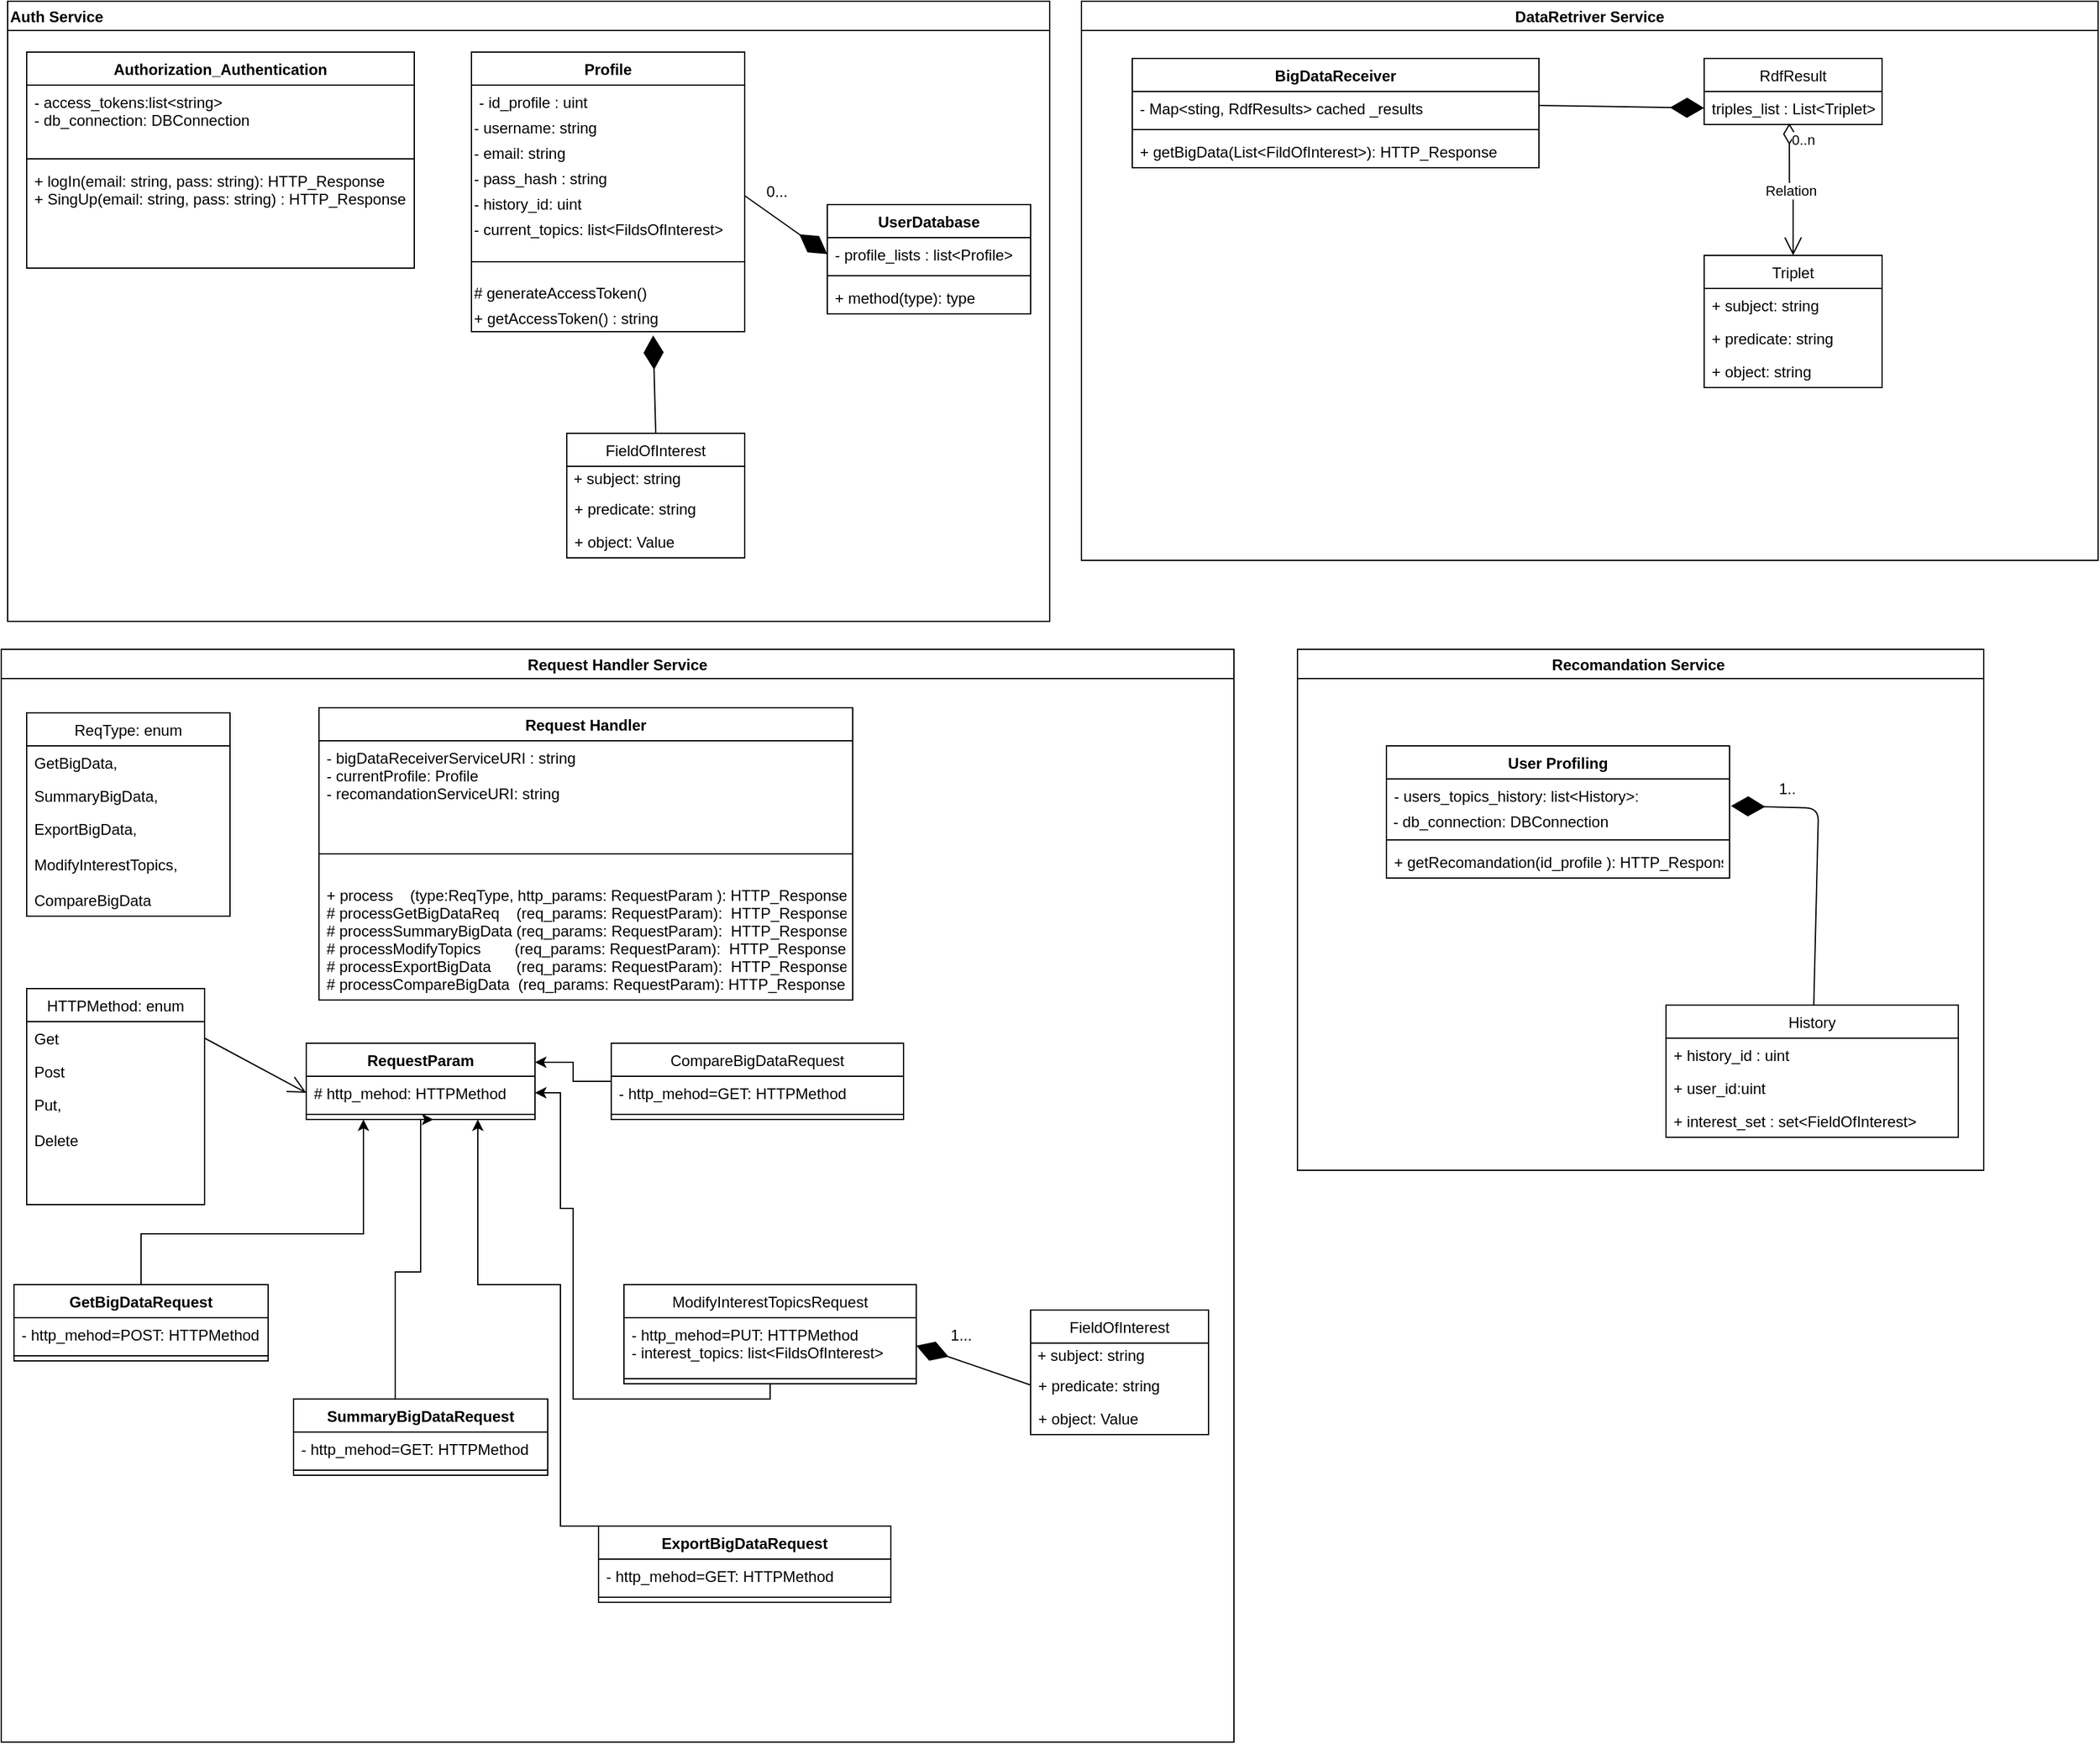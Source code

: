 <mxfile version="13.9.9" type="device"><diagram name="Page-1" id="c4acf3e9-155e-7222-9cf6-157b1a14988f"><mxGraphModel dx="1422" dy="822" grid="1" gridSize="10" guides="1" tooltips="1" connect="1" arrows="1" fold="1" page="1" pageScale="1" pageWidth="850" pageHeight="1100" background="#ffffff" math="0" shadow="0"><root><mxCell id="0"/><mxCell id="1" parent="0"/><mxCell id="h9MEE5Jr2Y2PCA9O-NVs-34" value="Auth Service " style="swimlane;align=left;" parent="1" vertex="1"><mxGeometry x="15" y="20" width="820" height="488" as="geometry"/></mxCell><mxCell id="h9MEE5Jr2Y2PCA9O-NVs-1" value="Authorization_Authentication" style="swimlane;fontStyle=1;align=center;verticalAlign=top;childLayout=stackLayout;horizontal=1;startSize=26;horizontalStack=0;resizeParent=1;resizeParentMax=0;resizeLast=0;collapsible=1;marginBottom=0;" parent="h9MEE5Jr2Y2PCA9O-NVs-34" vertex="1"><mxGeometry x="15" y="40" width="305" height="170" as="geometry"/></mxCell><mxCell id="h9MEE5Jr2Y2PCA9O-NVs-2" value="- access_tokens:list&lt;string&gt;&#10;- db_connection: DBConnection" style="text;strokeColor=none;fillColor=none;align=left;verticalAlign=top;spacingLeft=4;spacingRight=4;overflow=hidden;rotatable=0;points=[[0,0.5],[1,0.5]];portConstraint=eastwest;" parent="h9MEE5Jr2Y2PCA9O-NVs-1" vertex="1"><mxGeometry y="26" width="305" height="54" as="geometry"/></mxCell><mxCell id="h9MEE5Jr2Y2PCA9O-NVs-3" value="" style="line;strokeWidth=1;fillColor=none;align=left;verticalAlign=middle;spacingTop=-1;spacingLeft=3;spacingRight=3;rotatable=0;labelPosition=right;points=[];portConstraint=eastwest;" parent="h9MEE5Jr2Y2PCA9O-NVs-1" vertex="1"><mxGeometry y="80" width="305" height="8" as="geometry"/></mxCell><mxCell id="h9MEE5Jr2Y2PCA9O-NVs-4" value="+ logIn(email: string, pass: string): HTTP_Response&#10;+ SingUp(email: string, pass: string) : HTTP_Response&#10;" style="text;strokeColor=none;fillColor=none;align=left;verticalAlign=top;spacingLeft=4;spacingRight=4;overflow=hidden;rotatable=0;points=[[0,0.5],[1,0.5]];portConstraint=eastwest;" parent="h9MEE5Jr2Y2PCA9O-NVs-1" vertex="1"><mxGeometry y="88" width="305" height="82" as="geometry"/></mxCell><mxCell id="h9MEE5Jr2Y2PCA9O-NVs-5" value="Profile" style="swimlane;fontStyle=1;align=center;verticalAlign=top;childLayout=stackLayout;horizontal=1;startSize=26;horizontalStack=0;resizeParent=1;resizeParentMax=0;resizeLast=0;collapsible=1;marginBottom=0;" parent="h9MEE5Jr2Y2PCA9O-NVs-34" vertex="1"><mxGeometry x="365" y="40" width="215" height="220" as="geometry"/></mxCell><mxCell id="h9MEE5Jr2Y2PCA9O-NVs-17" value="- id_profile : uint&#10;" style="text;strokeColor=none;fillColor=none;align=left;verticalAlign=top;spacingLeft=4;spacingRight=4;overflow=hidden;rotatable=0;points=[[0,0.5],[1,0.5]];portConstraint=eastwest;" parent="h9MEE5Jr2Y2PCA9O-NVs-5" vertex="1"><mxGeometry y="26" width="215" height="24" as="geometry"/></mxCell><mxCell id="nS12aVtoFjTtKT_K1Ies-8" value="&lt;span&gt;- username: string&lt;/span&gt;" style="text;html=1;align=left;verticalAlign=middle;resizable=0;points=[];autosize=1;" vertex="1" parent="h9MEE5Jr2Y2PCA9O-NVs-5"><mxGeometry y="50" width="215" height="20" as="geometry"/></mxCell><mxCell id="nS12aVtoFjTtKT_K1Ies-11" value="- email: string" style="text;html=1;align=left;verticalAlign=middle;resizable=0;points=[];autosize=1;" vertex="1" parent="h9MEE5Jr2Y2PCA9O-NVs-5"><mxGeometry y="70" width="215" height="20" as="geometry"/></mxCell><mxCell id="nS12aVtoFjTtKT_K1Ies-9" value="&lt;span&gt;- pass_hash : string&lt;/span&gt;" style="text;html=1;align=left;verticalAlign=middle;resizable=0;points=[];autosize=1;" vertex="1" parent="h9MEE5Jr2Y2PCA9O-NVs-5"><mxGeometry y="90" width="215" height="20" as="geometry"/></mxCell><mxCell id="nS12aVtoFjTtKT_K1Ies-14" value="- history_id: uint&amp;nbsp;" style="text;html=1;align=left;verticalAlign=middle;resizable=0;points=[];autosize=1;" vertex="1" parent="h9MEE5Jr2Y2PCA9O-NVs-5"><mxGeometry y="110" width="215" height="20" as="geometry"/></mxCell><mxCell id="nS12aVtoFjTtKT_K1Ies-76" value="&lt;span&gt;- current_topics: list&amp;lt;FildsOfInterest&amp;gt;&lt;/span&gt;" style="text;html=1;align=left;verticalAlign=middle;resizable=0;points=[];autosize=1;" vertex="1" parent="h9MEE5Jr2Y2PCA9O-NVs-5"><mxGeometry y="130" width="215" height="20" as="geometry"/></mxCell><mxCell id="h9MEE5Jr2Y2PCA9O-NVs-7" value="" style="line;strokeWidth=1;fillColor=none;align=left;verticalAlign=middle;spacingTop=-1;spacingLeft=3;spacingRight=3;rotatable=0;labelPosition=right;points=[];portConstraint=eastwest;" parent="h9MEE5Jr2Y2PCA9O-NVs-5" vertex="1"><mxGeometry y="150" width="215" height="30" as="geometry"/></mxCell><mxCell id="nS12aVtoFjTtKT_K1Ies-86" value="# generateAccessToken()" style="text;html=1;align=left;verticalAlign=middle;resizable=0;points=[];autosize=1;" vertex="1" parent="h9MEE5Jr2Y2PCA9O-NVs-5"><mxGeometry y="180" width="215" height="20" as="geometry"/></mxCell><mxCell id="nS12aVtoFjTtKT_K1Ies-85" value="+ getAccessToken() : string" style="text;html=1;align=left;verticalAlign=middle;resizable=0;points=[];autosize=1;" vertex="1" parent="h9MEE5Jr2Y2PCA9O-NVs-5"><mxGeometry y="200" width="215" height="20" as="geometry"/></mxCell><mxCell id="nS12aVtoFjTtKT_K1Ies-48" value="0..." style="text;html=1;align=center;verticalAlign=middle;resizable=0;points=[];autosize=1;" vertex="1" parent="h9MEE5Jr2Y2PCA9O-NVs-34"><mxGeometry x="590" y="140" width="30" height="20" as="geometry"/></mxCell><mxCell id="nS12aVtoFjTtKT_K1Ies-43" value="UserDatabase" style="swimlane;fontStyle=1;align=center;verticalAlign=top;childLayout=stackLayout;horizontal=1;startSize=26;horizontalStack=0;resizeParent=1;resizeParentMax=0;resizeLast=0;collapsible=1;marginBottom=0;" vertex="1" parent="h9MEE5Jr2Y2PCA9O-NVs-34"><mxGeometry x="645" y="160" width="160" height="86" as="geometry"/></mxCell><mxCell id="nS12aVtoFjTtKT_K1Ies-44" value="- profile_lists : list&lt;Profile&gt;" style="text;strokeColor=none;fillColor=none;align=left;verticalAlign=top;spacingLeft=4;spacingRight=4;overflow=hidden;rotatable=0;points=[[0,0.5],[1,0.5]];portConstraint=eastwest;" vertex="1" parent="nS12aVtoFjTtKT_K1Ies-43"><mxGeometry y="26" width="160" height="26" as="geometry"/></mxCell><mxCell id="nS12aVtoFjTtKT_K1Ies-45" value="" style="line;strokeWidth=1;fillColor=none;align=left;verticalAlign=middle;spacingTop=-1;spacingLeft=3;spacingRight=3;rotatable=0;labelPosition=right;points=[];portConstraint=eastwest;" vertex="1" parent="nS12aVtoFjTtKT_K1Ies-43"><mxGeometry y="52" width="160" height="8" as="geometry"/></mxCell><mxCell id="nS12aVtoFjTtKT_K1Ies-46" value="+ method(type): type" style="text;strokeColor=none;fillColor=none;align=left;verticalAlign=top;spacingLeft=4;spacingRight=4;overflow=hidden;rotatable=0;points=[[0,0.5],[1,0.5]];portConstraint=eastwest;" vertex="1" parent="nS12aVtoFjTtKT_K1Ies-43"><mxGeometry y="60" width="160" height="26" as="geometry"/></mxCell><mxCell id="nS12aVtoFjTtKT_K1Ies-47" value="" style="endArrow=diamondThin;endFill=1;endSize=24;html=1;exitX=1;exitY=0.15;exitDx=0;exitDy=0;exitPerimeter=0;entryX=0;entryY=0.5;entryDx=0;entryDy=0;" edge="1" parent="h9MEE5Jr2Y2PCA9O-NVs-34" target="nS12aVtoFjTtKT_K1Ies-44"><mxGeometry width="160" relative="1" as="geometry"><mxPoint x="580" y="153" as="sourcePoint"/><mxPoint x="600" y="290" as="targetPoint"/></mxGeometry></mxCell><mxCell id="nS12aVtoFjTtKT_K1Ies-77" value="FieldOfInterest" style="swimlane;fontStyle=0;childLayout=stackLayout;horizontal=1;startSize=26;fillColor=none;horizontalStack=0;resizeParent=1;resizeParentMax=0;resizeLast=0;collapsible=1;marginBottom=0;" vertex="1" parent="h9MEE5Jr2Y2PCA9O-NVs-34"><mxGeometry x="440" y="340" width="140" height="98" as="geometry"><mxRectangle x="435" y="400" width="100" height="26" as="alternateBounds"/></mxGeometry></mxCell><mxCell id="nS12aVtoFjTtKT_K1Ies-78" value="&amp;nbsp;+ subject: string" style="text;html=1;align=left;verticalAlign=middle;resizable=0;points=[];autosize=1;" vertex="1" parent="nS12aVtoFjTtKT_K1Ies-77"><mxGeometry y="26" width="140" height="20" as="geometry"/></mxCell><mxCell id="nS12aVtoFjTtKT_K1Ies-79" value="+ predicate: string" style="text;strokeColor=none;fillColor=none;align=left;verticalAlign=top;spacingLeft=4;spacingRight=4;overflow=hidden;rotatable=0;points=[[0,0.5],[1,0.5]];portConstraint=eastwest;" vertex="1" parent="nS12aVtoFjTtKT_K1Ies-77"><mxGeometry y="46" width="140" height="26" as="geometry"/></mxCell><mxCell id="nS12aVtoFjTtKT_K1Ies-80" value="+ object: Value" style="text;strokeColor=none;fillColor=none;align=left;verticalAlign=top;spacingLeft=4;spacingRight=4;overflow=hidden;rotatable=0;points=[[0,0.5],[1,0.5]];portConstraint=eastwest;" vertex="1" parent="nS12aVtoFjTtKT_K1Ies-77"><mxGeometry y="72" width="140" height="26" as="geometry"/></mxCell><mxCell id="nS12aVtoFjTtKT_K1Ies-83" value="" style="endArrow=diamondThin;endFill=1;endSize=24;html=1;exitX=0.5;exitY=0;exitDx=0;exitDy=0;entryX=0.665;entryY=1.075;entryDx=0;entryDy=0;entryPerimeter=0;" edge="1" parent="h9MEE5Jr2Y2PCA9O-NVs-34" source="nS12aVtoFjTtKT_K1Ies-77"><mxGeometry width="160" relative="1" as="geometry"><mxPoint x="590" y="360" as="sourcePoint"/><mxPoint x="507.975" y="263" as="targetPoint"/><Array as="points"/></mxGeometry></mxCell><mxCell id="h9MEE5Jr2Y2PCA9O-NVs-35" value="Request Handler Service" style="swimlane;" parent="1" vertex="1"><mxGeometry x="10" y="530" width="970" height="860" as="geometry"><mxRectangle x="85" y="510" width="170" height="23" as="alternateBounds"/></mxGeometry></mxCell><mxCell id="h9MEE5Jr2Y2PCA9O-NVs-22" value="ReqType: enum" style="swimlane;fontStyle=0;childLayout=stackLayout;horizontal=1;startSize=26;fillColor=none;horizontalStack=0;resizeParent=1;resizeParentMax=0;resizeLast=0;collapsible=1;marginBottom=0;" parent="h9MEE5Jr2Y2PCA9O-NVs-35" vertex="1"><mxGeometry x="20" y="50" width="160" height="160" as="geometry"/></mxCell><mxCell id="h9MEE5Jr2Y2PCA9O-NVs-23" value="GetBigData," style="text;strokeColor=none;fillColor=none;align=left;verticalAlign=top;spacingLeft=4;spacingRight=4;overflow=hidden;rotatable=0;points=[[0,0.5],[1,0.5]];portConstraint=eastwest;" parent="h9MEE5Jr2Y2PCA9O-NVs-22" vertex="1"><mxGeometry y="26" width="160" height="26" as="geometry"/></mxCell><mxCell id="h9MEE5Jr2Y2PCA9O-NVs-24" value="SummaryBigData," style="text;strokeColor=none;fillColor=none;align=left;verticalAlign=top;spacingLeft=4;spacingRight=4;overflow=hidden;rotatable=0;points=[[0,0.5],[1,0.5]];portConstraint=eastwest;" parent="h9MEE5Jr2Y2PCA9O-NVs-22" vertex="1"><mxGeometry y="52" width="160" height="26" as="geometry"/></mxCell><mxCell id="h9MEE5Jr2Y2PCA9O-NVs-25" value="ExportBigData,&#10;&#10;ModifyInterestTopics,&#10;&#10;CompareBigData" style="text;strokeColor=none;fillColor=none;align=left;verticalAlign=top;spacingLeft=4;spacingRight=4;overflow=hidden;rotatable=0;points=[[0,0.5],[1,0.5]];portConstraint=eastwest;" parent="h9MEE5Jr2Y2PCA9O-NVs-22" vertex="1"><mxGeometry y="78" width="160" height="82" as="geometry"/></mxCell><mxCell id="h9MEE5Jr2Y2PCA9O-NVs-18" value="Request Handler" style="swimlane;fontStyle=1;align=center;verticalAlign=top;childLayout=stackLayout;horizontal=1;startSize=26;horizontalStack=0;resizeParent=1;resizeParentMax=0;resizeLast=0;collapsible=1;marginBottom=0;" parent="h9MEE5Jr2Y2PCA9O-NVs-35" vertex="1"><mxGeometry x="250" y="46" width="420" height="230" as="geometry"/></mxCell><mxCell id="h9MEE5Jr2Y2PCA9O-NVs-19" value="- bigDataReceiverServiceURI : string&#10;- currentProfile: Profile&#10;- recomandationServiceURI: string" style="text;strokeColor=none;fillColor=none;align=left;verticalAlign=top;spacingLeft=4;spacingRight=4;overflow=hidden;rotatable=0;points=[[0,0.5],[1,0.5]];portConstraint=eastwest;fontStyle=0" parent="h9MEE5Jr2Y2PCA9O-NVs-18" vertex="1"><mxGeometry y="26" width="420" height="84" as="geometry"/></mxCell><mxCell id="h9MEE5Jr2Y2PCA9O-NVs-20" value="" style="line;strokeWidth=1;fillColor=none;align=left;verticalAlign=middle;spacingTop=-1;spacingLeft=3;spacingRight=3;rotatable=0;labelPosition=right;points=[];portConstraint=eastwest;" parent="h9MEE5Jr2Y2PCA9O-NVs-18" vertex="1"><mxGeometry y="110" width="420" height="10" as="geometry"/></mxCell><mxCell id="h9MEE5Jr2Y2PCA9O-NVs-21" value="&#10;+ process    (type:ReqType, http_params: RequestParam ): HTTP_Response&#10;# processGetBigDataReq    (req_params: RequestParam):  HTTP_Response&#10;# processSummaryBigData (req_params: RequestParam):  HTTP_Response&#10;# processModifyTopics        (req_params: RequestParam):  HTTP_Response&#10;# processExportBigData      (req_params: RequestParam):  HTTP_Response&#10;# processCompareBigData  (req_params: RequestParam): HTTP_Response&#10;" style="text;strokeColor=none;fillColor=none;align=left;verticalAlign=top;spacingLeft=4;spacingRight=4;overflow=hidden;rotatable=0;points=[[0,0.5],[1,0.5]];portConstraint=eastwest;" parent="h9MEE5Jr2Y2PCA9O-NVs-18" vertex="1"><mxGeometry y="120" width="420" height="110" as="geometry"/></mxCell><mxCell id="h9MEE5Jr2Y2PCA9O-NVs-9" value="FieldOfInterest" style="swimlane;fontStyle=0;childLayout=stackLayout;horizontal=1;startSize=26;fillColor=none;horizontalStack=0;resizeParent=1;resizeParentMax=0;resizeLast=0;collapsible=1;marginBottom=0;" parent="h9MEE5Jr2Y2PCA9O-NVs-35" vertex="1"><mxGeometry x="810" y="520" width="140" height="98" as="geometry"><mxRectangle x="435" y="400" width="100" height="26" as="alternateBounds"/></mxGeometry></mxCell><mxCell id="nS12aVtoFjTtKT_K1Ies-75" value="&amp;nbsp;+ subject: string" style="text;html=1;align=left;verticalAlign=middle;resizable=0;points=[];autosize=1;" vertex="1" parent="h9MEE5Jr2Y2PCA9O-NVs-9"><mxGeometry y="26" width="140" height="20" as="geometry"/></mxCell><mxCell id="h9MEE5Jr2Y2PCA9O-NVs-10" value="+ predicate: string" style="text;strokeColor=none;fillColor=none;align=left;verticalAlign=top;spacingLeft=4;spacingRight=4;overflow=hidden;rotatable=0;points=[[0,0.5],[1,0.5]];portConstraint=eastwest;" parent="h9MEE5Jr2Y2PCA9O-NVs-9" vertex="1"><mxGeometry y="46" width="140" height="26" as="geometry"/></mxCell><mxCell id="h9MEE5Jr2Y2PCA9O-NVs-11" value="+ object: Value" style="text;strokeColor=none;fillColor=none;align=left;verticalAlign=top;spacingLeft=4;spacingRight=4;overflow=hidden;rotatable=0;points=[[0,0.5],[1,0.5]];portConstraint=eastwest;" parent="h9MEE5Jr2Y2PCA9O-NVs-9" vertex="1"><mxGeometry y="72" width="140" height="26" as="geometry"/></mxCell><mxCell id="nS12aVtoFjTtKT_K1Ies-2" value="" style="endArrow=diamondThin;endFill=1;endSize=24;html=1;exitX=0;exitY=0.5;exitDx=0;exitDy=0;entryX=1;entryY=0.5;entryDx=0;entryDy=0;" edge="1" parent="h9MEE5Jr2Y2PCA9O-NVs-35" source="h9MEE5Jr2Y2PCA9O-NVs-10" target="nS12aVtoFjTtKT_K1Ies-71"><mxGeometry width="160" relative="1" as="geometry"><mxPoint x="560" y="579" as="sourcePoint"/><mxPoint x="750" y="350" as="targetPoint"/><Array as="points"/></mxGeometry></mxCell><mxCell id="nS12aVtoFjTtKT_K1Ies-3" value="1..." style="text;html=1;align=center;verticalAlign=middle;resizable=0;points=[];autosize=1;" vertex="1" parent="h9MEE5Jr2Y2PCA9O-NVs-35"><mxGeometry x="740" y="530" width="30" height="20" as="geometry"/></mxCell><mxCell id="nS12aVtoFjTtKT_K1Ies-29" value="RequestParam" style="swimlane;fontStyle=1;align=center;verticalAlign=top;childLayout=stackLayout;horizontal=1;startSize=26;horizontalStack=0;resizeParent=1;resizeParentMax=0;resizeLast=0;collapsible=1;marginBottom=0;" vertex="1" parent="h9MEE5Jr2Y2PCA9O-NVs-35"><mxGeometry x="240" y="310" width="180" height="60" as="geometry"/></mxCell><mxCell id="nS12aVtoFjTtKT_K1Ies-30" value="# http_mehod: HTTPMethod" style="text;strokeColor=none;fillColor=none;align=left;verticalAlign=top;spacingLeft=4;spacingRight=4;overflow=hidden;rotatable=0;points=[[0,0.5],[1,0.5]];portConstraint=eastwest;" vertex="1" parent="nS12aVtoFjTtKT_K1Ies-29"><mxGeometry y="26" width="180" height="26" as="geometry"/></mxCell><mxCell id="nS12aVtoFjTtKT_K1Ies-31" value="" style="line;strokeWidth=1;fillColor=none;align=left;verticalAlign=middle;spacingTop=-1;spacingLeft=3;spacingRight=3;rotatable=0;labelPosition=right;points=[];portConstraint=eastwest;" vertex="1" parent="nS12aVtoFjTtKT_K1Ies-29"><mxGeometry y="52" width="180" height="8" as="geometry"/></mxCell><mxCell id="nS12aVtoFjTtKT_K1Ies-33" value="HTTPMethod: enum" style="swimlane;fontStyle=0;childLayout=stackLayout;horizontal=1;startSize=26;fillColor=none;horizontalStack=0;resizeParent=1;resizeParentMax=0;resizeLast=0;collapsible=1;marginBottom=0;" vertex="1" parent="h9MEE5Jr2Y2PCA9O-NVs-35"><mxGeometry x="20" y="267" width="140" height="170" as="geometry"/></mxCell><mxCell id="nS12aVtoFjTtKT_K1Ies-34" value="Get" style="text;strokeColor=none;fillColor=none;align=left;verticalAlign=top;spacingLeft=4;spacingRight=4;overflow=hidden;rotatable=0;points=[[0,0.5],[1,0.5]];portConstraint=eastwest;" vertex="1" parent="nS12aVtoFjTtKT_K1Ies-33"><mxGeometry y="26" width="140" height="26" as="geometry"/></mxCell><mxCell id="nS12aVtoFjTtKT_K1Ies-35" value="Post" style="text;strokeColor=none;fillColor=none;align=left;verticalAlign=top;spacingLeft=4;spacingRight=4;overflow=hidden;rotatable=0;points=[[0,0.5],[1,0.5]];portConstraint=eastwest;" vertex="1" parent="nS12aVtoFjTtKT_K1Ies-33"><mxGeometry y="52" width="140" height="26" as="geometry"/></mxCell><mxCell id="nS12aVtoFjTtKT_K1Ies-36" value="Put,&#10;&#10;Delete" style="text;strokeColor=none;fillColor=none;align=left;verticalAlign=top;spacingLeft=4;spacingRight=4;overflow=hidden;rotatable=0;points=[[0,0.5],[1,0.5]];portConstraint=eastwest;" vertex="1" parent="nS12aVtoFjTtKT_K1Ies-33"><mxGeometry y="78" width="140" height="92" as="geometry"/></mxCell><mxCell id="nS12aVtoFjTtKT_K1Ies-38" value="" style="endArrow=open;endFill=1;endSize=12;html=1;exitX=1;exitY=0.5;exitDx=0;exitDy=0;entryX=0;entryY=0.5;entryDx=0;entryDy=0;" edge="1" parent="h9MEE5Jr2Y2PCA9O-NVs-35" source="nS12aVtoFjTtKT_K1Ies-34" target="nS12aVtoFjTtKT_K1Ies-30"><mxGeometry width="160" relative="1" as="geometry"><mxPoint x="610" y="180" as="sourcePoint"/><mxPoint x="770" y="180" as="targetPoint"/></mxGeometry></mxCell><mxCell id="nS12aVtoFjTtKT_K1Ies-50" value="SummaryBigDataRequest" style="swimlane;fontStyle=1;align=center;verticalAlign=top;childLayout=stackLayout;horizontal=1;startSize=26;horizontalStack=0;resizeParent=1;resizeParentMax=0;resizeLast=0;collapsible=1;marginBottom=0;" vertex="1" parent="h9MEE5Jr2Y2PCA9O-NVs-35"><mxGeometry x="230" y="590" width="200" height="60" as="geometry"/></mxCell><mxCell id="nS12aVtoFjTtKT_K1Ies-51" value="- http_mehod=GET: HTTPMethod" style="text;strokeColor=none;fillColor=none;align=left;verticalAlign=top;spacingLeft=4;spacingRight=4;overflow=hidden;rotatable=0;points=[[0,0.5],[1,0.5]];portConstraint=eastwest;" vertex="1" parent="nS12aVtoFjTtKT_K1Ies-50"><mxGeometry y="26" width="200" height="26" as="geometry"/></mxCell><mxCell id="nS12aVtoFjTtKT_K1Ies-52" value="" style="line;strokeWidth=1;fillColor=none;align=left;verticalAlign=middle;spacingTop=-1;spacingLeft=3;spacingRight=3;rotatable=0;labelPosition=right;points=[];portConstraint=eastwest;" vertex="1" parent="nS12aVtoFjTtKT_K1Ies-50"><mxGeometry y="52" width="200" height="8" as="geometry"/></mxCell><mxCell id="nS12aVtoFjTtKT_K1Ies-68" style="edgeStyle=orthogonalEdgeStyle;rounded=0;orthogonalLoop=1;jettySize=auto;html=1;exitX=0;exitY=0;exitDx=0;exitDy=0;entryX=0.75;entryY=1;entryDx=0;entryDy=0;" edge="1" parent="h9MEE5Jr2Y2PCA9O-NVs-35" source="nS12aVtoFjTtKT_K1Ies-54" target="nS12aVtoFjTtKT_K1Ies-29"><mxGeometry relative="1" as="geometry"><mxPoint x="354" y="455" as="targetPoint"/><Array as="points"><mxPoint x="440" y="690"/><mxPoint x="440" y="500"/><mxPoint x="375" y="500"/></Array></mxGeometry></mxCell><mxCell id="nS12aVtoFjTtKT_K1Ies-54" value="ExportBigDataRequest" style="swimlane;fontStyle=1;align=center;verticalAlign=top;childLayout=stackLayout;horizontal=1;startSize=26;horizontalStack=0;resizeParent=1;resizeParentMax=0;resizeLast=0;collapsible=1;marginBottom=0;" vertex="1" parent="h9MEE5Jr2Y2PCA9O-NVs-35"><mxGeometry x="470" y="690" width="230" height="60" as="geometry"/></mxCell><mxCell id="nS12aVtoFjTtKT_K1Ies-55" value="- http_mehod=GET: HTTPMethod" style="text;strokeColor=none;fillColor=none;align=left;verticalAlign=top;spacingLeft=4;spacingRight=4;overflow=hidden;rotatable=0;points=[[0,0.5],[1,0.5]];portConstraint=eastwest;" vertex="1" parent="nS12aVtoFjTtKT_K1Ies-54"><mxGeometry y="26" width="230" height="26" as="geometry"/></mxCell><mxCell id="nS12aVtoFjTtKT_K1Ies-56" value="" style="line;strokeWidth=1;fillColor=none;align=left;verticalAlign=middle;spacingTop=-1;spacingLeft=3;spacingRight=3;rotatable=0;labelPosition=right;points=[];portConstraint=eastwest;" vertex="1" parent="nS12aVtoFjTtKT_K1Ies-54"><mxGeometry y="52" width="230" height="8" as="geometry"/></mxCell><mxCell id="nS12aVtoFjTtKT_K1Ies-66" style="edgeStyle=orthogonalEdgeStyle;rounded=0;orthogonalLoop=1;jettySize=auto;html=1;entryX=1;entryY=0.25;entryDx=0;entryDy=0;" edge="1" parent="h9MEE5Jr2Y2PCA9O-NVs-35" source="nS12aVtoFjTtKT_K1Ies-58" target="nS12aVtoFjTtKT_K1Ies-29"><mxGeometry relative="1" as="geometry"><mxPoint x="421.08" y="386" as="targetPoint"/></mxGeometry></mxCell><mxCell id="nS12aVtoFjTtKT_K1Ies-58" value="CompareBigDataRequest" style="swimlane;fontStyle=0;align=center;verticalAlign=top;childLayout=stackLayout;horizontal=1;startSize=26;horizontalStack=0;resizeParent=1;resizeParentMax=0;resizeLast=0;collapsible=1;marginBottom=0;" vertex="1" parent="h9MEE5Jr2Y2PCA9O-NVs-35"><mxGeometry x="480" y="310" width="230" height="60" as="geometry"/></mxCell><mxCell id="nS12aVtoFjTtKT_K1Ies-59" value="- http_mehod=GET: HTTPMethod" style="text;strokeColor=none;fillColor=none;align=left;verticalAlign=top;spacingLeft=4;spacingRight=4;overflow=hidden;rotatable=0;points=[[0,0.5],[1,0.5]];portConstraint=eastwest;" vertex="1" parent="nS12aVtoFjTtKT_K1Ies-58"><mxGeometry y="26" width="230" height="26" as="geometry"/></mxCell><mxCell id="nS12aVtoFjTtKT_K1Ies-60" value="" style="line;strokeWidth=1;fillColor=none;align=left;verticalAlign=middle;spacingTop=-1;spacingLeft=3;spacingRight=3;rotatable=0;labelPosition=right;points=[];portConstraint=eastwest;" vertex="1" parent="nS12aVtoFjTtKT_K1Ies-58"><mxGeometry y="52" width="230" height="8" as="geometry"/></mxCell><mxCell id="nS12aVtoFjTtKT_K1Ies-87" style="edgeStyle=orthogonalEdgeStyle;rounded=0;orthogonalLoop=1;jettySize=auto;html=1;entryX=0.25;entryY=1;entryDx=0;entryDy=0;" edge="1" parent="h9MEE5Jr2Y2PCA9O-NVs-35" source="nS12aVtoFjTtKT_K1Ies-62" target="nS12aVtoFjTtKT_K1Ies-29"><mxGeometry relative="1" as="geometry"><Array as="points"><mxPoint x="110" y="460"/><mxPoint x="285" y="460"/></Array></mxGeometry></mxCell><mxCell id="nS12aVtoFjTtKT_K1Ies-62" value="GetBigDataRequest" style="swimlane;fontStyle=1;align=center;verticalAlign=top;childLayout=stackLayout;horizontal=1;startSize=26;horizontalStack=0;resizeParent=1;resizeParentMax=0;resizeLast=0;collapsible=1;marginBottom=0;" vertex="1" parent="h9MEE5Jr2Y2PCA9O-NVs-35"><mxGeometry x="10" y="500" width="200" height="60" as="geometry"/></mxCell><mxCell id="nS12aVtoFjTtKT_K1Ies-63" value="- http_mehod=POST: HTTPMethod" style="text;strokeColor=none;fillColor=none;align=left;verticalAlign=top;spacingLeft=4;spacingRight=4;overflow=hidden;rotatable=0;points=[[0,0.5],[1,0.5]];portConstraint=eastwest;" vertex="1" parent="nS12aVtoFjTtKT_K1Ies-62"><mxGeometry y="26" width="200" height="26" as="geometry"/></mxCell><mxCell id="nS12aVtoFjTtKT_K1Ies-64" value="" style="line;strokeWidth=1;fillColor=none;align=left;verticalAlign=middle;spacingTop=-1;spacingLeft=3;spacingRight=3;rotatable=0;labelPosition=right;points=[];portConstraint=eastwest;" vertex="1" parent="nS12aVtoFjTtKT_K1Ies-62"><mxGeometry y="52" width="200" height="8" as="geometry"/></mxCell><mxCell id="nS12aVtoFjTtKT_K1Ies-67" style="edgeStyle=orthogonalEdgeStyle;rounded=0;orthogonalLoop=1;jettySize=auto;html=1;" edge="1" parent="h9MEE5Jr2Y2PCA9O-NVs-35" source="nS12aVtoFjTtKT_K1Ies-50"><mxGeometry relative="1" as="geometry"><mxPoint x="340" y="370" as="targetPoint"/><Array as="points"><mxPoint x="310" y="490"/><mxPoint x="330" y="490"/><mxPoint x="330" y="370"/></Array></mxGeometry></mxCell><mxCell id="nS12aVtoFjTtKT_K1Ies-74" style="edgeStyle=orthogonalEdgeStyle;rounded=0;orthogonalLoop=1;jettySize=auto;html=1;entryX=1;entryY=0.5;entryDx=0;entryDy=0;" edge="1" parent="h9MEE5Jr2Y2PCA9O-NVs-35" source="nS12aVtoFjTtKT_K1Ies-70" target="nS12aVtoFjTtKT_K1Ies-30"><mxGeometry relative="1" as="geometry"><mxPoint x="420" y="410" as="targetPoint"/><Array as="points"><mxPoint x="605" y="590"/><mxPoint x="450" y="590"/><mxPoint x="450" y="440"/><mxPoint x="440" y="440"/><mxPoint x="440" y="349"/></Array></mxGeometry></mxCell><mxCell id="nS12aVtoFjTtKT_K1Ies-70" value="ModifyInterestTopicsRequest" style="swimlane;fontStyle=0;align=center;verticalAlign=top;childLayout=stackLayout;horizontal=1;startSize=26;horizontalStack=0;resizeParent=1;resizeParentMax=0;resizeLast=0;collapsible=1;marginBottom=0;" vertex="1" parent="h9MEE5Jr2Y2PCA9O-NVs-35"><mxGeometry x="490" y="500" width="230" height="78" as="geometry"/></mxCell><mxCell id="nS12aVtoFjTtKT_K1Ies-71" value="- http_mehod=PUT: HTTPMethod&#10;- interest_topics: list&lt;FildsOfInterest&gt;" style="text;strokeColor=none;fillColor=none;align=left;verticalAlign=top;spacingLeft=4;spacingRight=4;overflow=hidden;rotatable=0;points=[[0,0.5],[1,0.5]];portConstraint=eastwest;" vertex="1" parent="nS12aVtoFjTtKT_K1Ies-70"><mxGeometry y="26" width="230" height="44" as="geometry"/></mxCell><mxCell id="nS12aVtoFjTtKT_K1Ies-72" value="" style="line;strokeWidth=1;fillColor=none;align=left;verticalAlign=middle;spacingTop=-1;spacingLeft=3;spacingRight=3;rotatable=0;labelPosition=right;points=[];portConstraint=eastwest;" vertex="1" parent="nS12aVtoFjTtKT_K1Ies-70"><mxGeometry y="70" width="230" height="8" as="geometry"/></mxCell><mxCell id="h9MEE5Jr2Y2PCA9O-NVs-40" value="DataRetriver Service" style="swimlane;" parent="1" vertex="1"><mxGeometry x="860" y="20" width="800" height="440" as="geometry"/></mxCell><mxCell id="h9MEE5Jr2Y2PCA9O-NVs-30" value="BigDataReceiver" style="swimlane;fontStyle=1;align=center;verticalAlign=top;childLayout=stackLayout;horizontal=1;startSize=26;horizontalStack=0;resizeParent=1;resizeParentMax=0;resizeLast=0;collapsible=1;marginBottom=0;" parent="h9MEE5Jr2Y2PCA9O-NVs-40" vertex="1"><mxGeometry x="40" y="45" width="320" height="86" as="geometry"><mxRectangle x="355" y="550" width="130" height="26" as="alternateBounds"/></mxGeometry></mxCell><mxCell id="h9MEE5Jr2Y2PCA9O-NVs-31" value="- Map&lt;sting, RdfResults&gt; cached _results" style="text;strokeColor=none;fillColor=none;align=left;verticalAlign=top;spacingLeft=4;spacingRight=4;overflow=hidden;rotatable=0;points=[[0,0.5],[1,0.5]];portConstraint=eastwest;" parent="h9MEE5Jr2Y2PCA9O-NVs-30" vertex="1"><mxGeometry y="26" width="320" height="26" as="geometry"/></mxCell><mxCell id="h9MEE5Jr2Y2PCA9O-NVs-32" value="" style="line;strokeWidth=1;fillColor=none;align=left;verticalAlign=middle;spacingTop=-1;spacingLeft=3;spacingRight=3;rotatable=0;labelPosition=right;points=[];portConstraint=eastwest;" parent="h9MEE5Jr2Y2PCA9O-NVs-30" vertex="1"><mxGeometry y="52" width="320" height="8" as="geometry"/></mxCell><mxCell id="h9MEE5Jr2Y2PCA9O-NVs-33" value="+ getBigData(List&lt;FildOfInterest&gt;): HTTP_Response" style="text;strokeColor=none;fillColor=none;align=left;verticalAlign=top;spacingLeft=4;spacingRight=4;overflow=hidden;rotatable=0;points=[[0,0.5],[1,0.5]];portConstraint=eastwest;" parent="h9MEE5Jr2Y2PCA9O-NVs-30" vertex="1"><mxGeometry y="60" width="320" height="26" as="geometry"/></mxCell><mxCell id="nS12aVtoFjTtKT_K1Ies-16" value="RdfResult" style="swimlane;fontStyle=0;childLayout=stackLayout;horizontal=1;startSize=26;fillColor=none;horizontalStack=0;resizeParent=1;resizeParentMax=0;resizeLast=0;collapsible=1;marginBottom=0;align=center;" vertex="1" parent="h9MEE5Jr2Y2PCA9O-NVs-40"><mxGeometry x="490" y="45" width="140" height="52" as="geometry"/></mxCell><mxCell id="nS12aVtoFjTtKT_K1Ies-17" value="triples_list : List&lt;Triplet&gt; t" style="text;strokeColor=none;fillColor=none;align=left;verticalAlign=top;spacingLeft=4;spacingRight=4;overflow=hidden;rotatable=0;points=[[0,0.5],[1,0.5]];portConstraint=eastwest;" vertex="1" parent="nS12aVtoFjTtKT_K1Ies-16"><mxGeometry y="26" width="140" height="26" as="geometry"/></mxCell><mxCell id="nS12aVtoFjTtKT_K1Ies-20" value="" style="endArrow=diamondThin;endFill=1;endSize=24;html=1;entryX=0;entryY=0.5;entryDx=0;entryDy=0;exitX=1.005;exitY=0.65;exitDx=0;exitDy=0;exitPerimeter=0;" edge="1" parent="h9MEE5Jr2Y2PCA9O-NVs-40" target="nS12aVtoFjTtKT_K1Ies-17"><mxGeometry width="160" relative="1" as="geometry"><mxPoint x="360.005" y="82" as="sourcePoint"/><mxPoint x="483.93" y="80" as="targetPoint"/><Array as="points"/></mxGeometry></mxCell><mxCell id="nS12aVtoFjTtKT_K1Ies-21" value="Triplet" style="swimlane;fontStyle=0;childLayout=stackLayout;horizontal=1;startSize=26;fillColor=none;horizontalStack=0;resizeParent=1;resizeParentMax=0;resizeLast=0;collapsible=1;marginBottom=0;align=center;" vertex="1" parent="h9MEE5Jr2Y2PCA9O-NVs-40"><mxGeometry x="490" y="200" width="140" height="104" as="geometry"/></mxCell><mxCell id="nS12aVtoFjTtKT_K1Ies-22" value="+ subject: string" style="text;strokeColor=none;fillColor=none;align=left;verticalAlign=top;spacingLeft=4;spacingRight=4;overflow=hidden;rotatable=0;points=[[0,0.5],[1,0.5]];portConstraint=eastwest;" vertex="1" parent="nS12aVtoFjTtKT_K1Ies-21"><mxGeometry y="26" width="140" height="26" as="geometry"/></mxCell><mxCell id="nS12aVtoFjTtKT_K1Ies-23" value="+ predicate: string" style="text;strokeColor=none;fillColor=none;align=left;verticalAlign=top;spacingLeft=4;spacingRight=4;overflow=hidden;rotatable=0;points=[[0,0.5],[1,0.5]];portConstraint=eastwest;" vertex="1" parent="nS12aVtoFjTtKT_K1Ies-21"><mxGeometry y="52" width="140" height="26" as="geometry"/></mxCell><mxCell id="nS12aVtoFjTtKT_K1Ies-24" value="+ object: string" style="text;strokeColor=none;fillColor=none;align=left;verticalAlign=top;spacingLeft=4;spacingRight=4;overflow=hidden;rotatable=0;points=[[0,0.5],[1,0.5]];portConstraint=eastwest;" vertex="1" parent="nS12aVtoFjTtKT_K1Ies-21"><mxGeometry y="78" width="140" height="26" as="geometry"/></mxCell><mxCell id="nS12aVtoFjTtKT_K1Ies-25" value="Relation" style="endArrow=open;html=1;endSize=12;startArrow=diamondThin;startSize=14;startFill=0;edgeStyle=orthogonalEdgeStyle;exitX=0.479;exitY=0.962;exitDx=0;exitDy=0;exitPerimeter=0;entryX=0.5;entryY=0;entryDx=0;entryDy=0;" edge="1" parent="h9MEE5Jr2Y2PCA9O-NVs-40" source="nS12aVtoFjTtKT_K1Ies-17" target="nS12aVtoFjTtKT_K1Ies-21"><mxGeometry relative="1" as="geometry"><mxPoint x="200" y="300" as="sourcePoint"/><mxPoint x="557" y="150" as="targetPoint"/></mxGeometry></mxCell><mxCell id="nS12aVtoFjTtKT_K1Ies-26" value="0..n" style="edgeLabel;resizable=0;html=1;align=left;verticalAlign=top;" connectable="0" vertex="1" parent="nS12aVtoFjTtKT_K1Ies-25"><mxGeometry x="-1" relative="1" as="geometry"/></mxCell><mxCell id="h9MEE5Jr2Y2PCA9O-NVs-41" value="Recomandation Service " style="swimlane;" parent="1" vertex="1"><mxGeometry x="1030" y="530" width="540" height="410" as="geometry"><mxRectangle x="990" y="510" width="170" height="23" as="alternateBounds"/></mxGeometry></mxCell><mxCell id="h9MEE5Jr2Y2PCA9O-NVs-42" value="User Profiling" style="swimlane;fontStyle=1;align=center;verticalAlign=top;childLayout=stackLayout;horizontal=1;startSize=26;horizontalStack=0;resizeParent=1;resizeParentMax=0;resizeLast=0;collapsible=1;marginBottom=0;" parent="h9MEE5Jr2Y2PCA9O-NVs-41" vertex="1"><mxGeometry x="70" y="76" width="270" height="104" as="geometry"/></mxCell><mxCell id="h9MEE5Jr2Y2PCA9O-NVs-43" value="- users_topics_history: list&lt;History&gt;: " style="text;strokeColor=none;fillColor=none;align=left;verticalAlign=top;spacingLeft=4;spacingRight=4;overflow=hidden;rotatable=0;points=[[0,0.5],[1,0.5]];portConstraint=eastwest;" parent="h9MEE5Jr2Y2PCA9O-NVs-42" vertex="1"><mxGeometry y="26" width="270" height="24" as="geometry"/></mxCell><mxCell id="nS12aVtoFjTtKT_K1Ies-84" value="&lt;span&gt;&amp;nbsp;- db_connection: DBConnection&lt;/span&gt;" style="text;html=1;align=left;verticalAlign=middle;resizable=0;points=[];autosize=1;" vertex="1" parent="h9MEE5Jr2Y2PCA9O-NVs-42"><mxGeometry y="50" width="270" height="20" as="geometry"/></mxCell><mxCell id="h9MEE5Jr2Y2PCA9O-NVs-44" value="" style="line;strokeWidth=1;fillColor=none;align=left;verticalAlign=middle;spacingTop=-1;spacingLeft=3;spacingRight=3;rotatable=0;labelPosition=right;points=[];portConstraint=eastwest;" parent="h9MEE5Jr2Y2PCA9O-NVs-42" vertex="1"><mxGeometry y="70" width="270" height="8" as="geometry"/></mxCell><mxCell id="h9MEE5Jr2Y2PCA9O-NVs-45" value="+ getRecomandation(id_profile ): HTTP_Response" style="text;strokeColor=none;fillColor=none;align=left;verticalAlign=top;spacingLeft=4;spacingRight=4;overflow=hidden;rotatable=0;points=[[0,0.5],[1,0.5]];portConstraint=eastwest;" parent="h9MEE5Jr2Y2PCA9O-NVs-42" vertex="1"><mxGeometry y="78" width="270" height="26" as="geometry"/></mxCell><mxCell id="nS12aVtoFjTtKT_K1Ies-4" value="History" style="swimlane;fontStyle=0;childLayout=stackLayout;horizontal=1;startSize=26;fillColor=none;horizontalStack=0;resizeParent=1;resizeParentMax=0;resizeLast=0;collapsible=1;marginBottom=0;" vertex="1" parent="h9MEE5Jr2Y2PCA9O-NVs-41"><mxGeometry x="290" y="280" width="230" height="104" as="geometry"/></mxCell><mxCell id="nS12aVtoFjTtKT_K1Ies-7" value="+ history_id : uint" style="text;strokeColor=none;fillColor=none;align=left;verticalAlign=top;spacingLeft=4;spacingRight=4;overflow=hidden;rotatable=0;points=[[0,0.5],[1,0.5]];portConstraint=eastwest;" vertex="1" parent="nS12aVtoFjTtKT_K1Ies-4"><mxGeometry y="26" width="230" height="26" as="geometry"/></mxCell><mxCell id="nS12aVtoFjTtKT_K1Ies-5" value="+ user_id:uint" style="text;strokeColor=none;fillColor=none;align=left;verticalAlign=top;spacingLeft=4;spacingRight=4;overflow=hidden;rotatable=0;points=[[0,0.5],[1,0.5]];portConstraint=eastwest;" vertex="1" parent="nS12aVtoFjTtKT_K1Ies-4"><mxGeometry y="52" width="230" height="26" as="geometry"/></mxCell><mxCell id="nS12aVtoFjTtKT_K1Ies-6" value="+ interest_set : set&lt;FieldOfInterest&gt;" style="text;strokeColor=none;fillColor=none;align=left;verticalAlign=top;spacingLeft=4;spacingRight=4;overflow=hidden;rotatable=0;points=[[0,0.5],[1,0.5]];portConstraint=eastwest;" vertex="1" parent="nS12aVtoFjTtKT_K1Ies-4"><mxGeometry y="78" width="230" height="26" as="geometry"/></mxCell><mxCell id="nS12aVtoFjTtKT_K1Ies-12" value="" style="endArrow=diamondThin;endFill=1;endSize=24;html=1;entryX=1.004;entryY=0.885;entryDx=0;entryDy=0;entryPerimeter=0;" edge="1" parent="h9MEE5Jr2Y2PCA9O-NVs-41" source="nS12aVtoFjTtKT_K1Ies-4" target="h9MEE5Jr2Y2PCA9O-NVs-43"><mxGeometry width="160" relative="1" as="geometry"><mxPoint x="85" y="290" as="sourcePoint"/><mxPoint x="90" y="289" as="targetPoint"/><Array as="points"><mxPoint x="410" y="125"/></Array></mxGeometry></mxCell><mxCell id="nS12aVtoFjTtKT_K1Ies-13" value="1.." style="text;html=1;align=center;verticalAlign=middle;resizable=0;points=[];autosize=1;" vertex="1" parent="h9MEE5Jr2Y2PCA9O-NVs-41"><mxGeometry x="370" y="100" width="30" height="20" as="geometry"/></mxCell></root></mxGraphModel></diagram></mxfile>